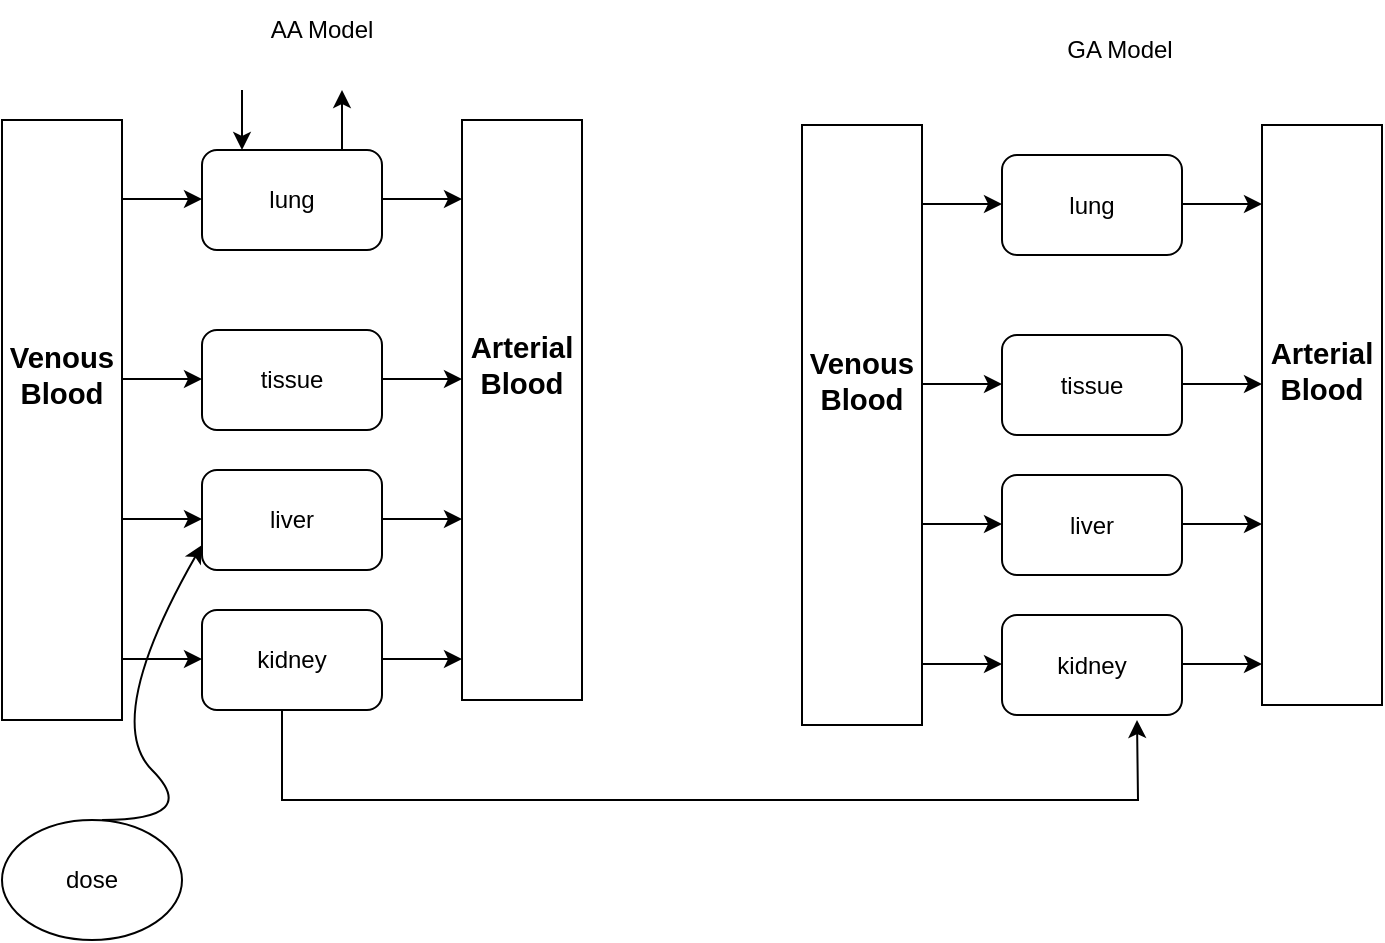 <mxfile version="26.2.5">
  <diagram name="Page-1" id="WS-4GEM7qoWffYfh2LSq">
    <mxGraphModel dx="936" dy="530" grid="1" gridSize="10" guides="1" tooltips="1" connect="1" arrows="1" fold="1" page="1" pageScale="1" pageWidth="827" pageHeight="1169" math="0" shadow="0">
      <root>
        <mxCell id="0" />
        <mxCell id="1" parent="0" />
        <mxCell id="SP28HXOPN2kFX7QAPuQ9-1" value="lung" style="rounded=1;whiteSpace=wrap;html=1;" vertex="1" parent="1">
          <mxGeometry x="130" y="85" width="90" height="50" as="geometry" />
        </mxCell>
        <mxCell id="SP28HXOPN2kFX7QAPuQ9-2" value="tissue" style="rounded=1;whiteSpace=wrap;html=1;" vertex="1" parent="1">
          <mxGeometry x="130" y="175" width="90" height="50" as="geometry" />
        </mxCell>
        <mxCell id="SP28HXOPN2kFX7QAPuQ9-3" value="liver" style="rounded=1;whiteSpace=wrap;html=1;" vertex="1" parent="1">
          <mxGeometry x="130" y="245" width="90" height="50" as="geometry" />
        </mxCell>
        <mxCell id="SP28HXOPN2kFX7QAPuQ9-4" value="kidney" style="rounded=1;whiteSpace=wrap;html=1;" vertex="1" parent="1">
          <mxGeometry x="130" y="315" width="90" height="50" as="geometry" />
        </mxCell>
        <mxCell id="SP28HXOPN2kFX7QAPuQ9-5" value="&#xa;&#xa;&#xa;&lt;p style=&quot;language:nb-NO;margin-top:0pt;margin-bottom:0pt;margin-left:0in;&#xa;text-align:center;direction:ltr;unicode-bidi:embed;mso-line-break-override:&#xa;none;word-break:normal;punctuation-wrap:hanging&quot;&gt;&lt;span style=&quot;font-size:11.0pt;&#xa;font-family:Aptos;mso-ascii-font-family:Aptos;mso-fareast-font-family:+mn-ea;&#xa;mso-bidi-font-family:+mn-cs;mso-ascii-theme-font:minor-latin;mso-fareast-theme-font:&#xa;minor-fareast;mso-bidi-theme-font:minor-bidi;color:black;mso-color-index:13;&#xa;mso-font-kerning:12.0pt;language:en-US;font-weight:bold;mso-style-textfill-type:&#xa;solid;mso-style-textfill-fill-themecolor:dark1;mso-style-textfill-fill-color:&#xa;black;mso-style-textfill-fill-alpha:100.0%&quot;&gt;Venous Blood&lt;/span&gt;&lt;/p&gt;&#xa;&#xa;&#xa;&#xa;&#xa;&#xa;" style="rounded=0;whiteSpace=wrap;html=1;" vertex="1" parent="1">
          <mxGeometry x="30" y="70" width="60" height="300" as="geometry" />
        </mxCell>
        <mxCell id="SP28HXOPN2kFX7QAPuQ9-7" value="&#xa;&#xa;&#xa;&lt;p style=&quot;language:nb-NO;margin-top:0pt;margin-bottom:0pt;margin-left:0in;&#xa;text-align:center;direction:ltr;unicode-bidi:embed;mso-line-break-override:&#xa;none;word-break:normal;punctuation-wrap:hanging&quot;&gt;&lt;span style=&quot;font-size:11.0pt;&#xa;font-family:Aptos;mso-ascii-font-family:Aptos;mso-fareast-font-family:+mn-ea;&#xa;mso-bidi-font-family:+mn-cs;mso-ascii-theme-font:minor-latin;mso-fareast-theme-font:&#xa;minor-fareast;mso-bidi-theme-font:minor-bidi;color:black;mso-color-index:13;&#xa;mso-font-kerning:12.0pt;language:en-US;font-weight:bold;mso-style-textfill-type:&#xa;solid;mso-style-textfill-fill-themecolor:dark1;mso-style-textfill-fill-color:&#xa;black;mso-style-textfill-fill-alpha:100.0%&quot;&gt;Arterial Blood&lt;/span&gt;&lt;/p&gt;&#xa;&#xa;&#xa;&#xa;&#xa;&#xa;" style="rounded=0;whiteSpace=wrap;html=1;" vertex="1" parent="1">
          <mxGeometry x="260" y="70" width="60" height="290" as="geometry" />
        </mxCell>
        <mxCell id="SP28HXOPN2kFX7QAPuQ9-14" value="" style="endArrow=classic;html=1;rounded=0;" edge="1" parent="1">
          <mxGeometry width="50" height="50" relative="1" as="geometry">
            <mxPoint x="90" y="109.5" as="sourcePoint" />
            <mxPoint x="130" y="109.5" as="targetPoint" />
          </mxGeometry>
        </mxCell>
        <mxCell id="SP28HXOPN2kFX7QAPuQ9-15" value="" style="endArrow=classic;html=1;rounded=0;" edge="1" parent="1">
          <mxGeometry width="50" height="50" relative="1" as="geometry">
            <mxPoint x="90" y="199.5" as="sourcePoint" />
            <mxPoint x="130" y="199.5" as="targetPoint" />
          </mxGeometry>
        </mxCell>
        <mxCell id="SP28HXOPN2kFX7QAPuQ9-16" value="" style="endArrow=classic;html=1;rounded=0;" edge="1" parent="1">
          <mxGeometry width="50" height="50" relative="1" as="geometry">
            <mxPoint x="90" y="269.5" as="sourcePoint" />
            <mxPoint x="130" y="269.5" as="targetPoint" />
          </mxGeometry>
        </mxCell>
        <mxCell id="SP28HXOPN2kFX7QAPuQ9-17" value="" style="endArrow=classic;html=1;rounded=0;" edge="1" parent="1">
          <mxGeometry width="50" height="50" relative="1" as="geometry">
            <mxPoint x="90" y="339.5" as="sourcePoint" />
            <mxPoint x="130" y="339.5" as="targetPoint" />
          </mxGeometry>
        </mxCell>
        <mxCell id="SP28HXOPN2kFX7QAPuQ9-18" value="" style="endArrow=classic;html=1;rounded=0;" edge="1" parent="1">
          <mxGeometry width="50" height="50" relative="1" as="geometry">
            <mxPoint x="220" y="109.5" as="sourcePoint" />
            <mxPoint x="260" y="109.5" as="targetPoint" />
          </mxGeometry>
        </mxCell>
        <mxCell id="SP28HXOPN2kFX7QAPuQ9-19" value="" style="endArrow=classic;html=1;rounded=0;" edge="1" parent="1">
          <mxGeometry width="50" height="50" relative="1" as="geometry">
            <mxPoint x="220" y="199.5" as="sourcePoint" />
            <mxPoint x="260" y="199.5" as="targetPoint" />
          </mxGeometry>
        </mxCell>
        <mxCell id="SP28HXOPN2kFX7QAPuQ9-20" value="" style="endArrow=classic;html=1;rounded=0;" edge="1" parent="1">
          <mxGeometry width="50" height="50" relative="1" as="geometry">
            <mxPoint x="220" y="339.5" as="sourcePoint" />
            <mxPoint x="260" y="339.5" as="targetPoint" />
          </mxGeometry>
        </mxCell>
        <mxCell id="SP28HXOPN2kFX7QAPuQ9-21" value="" style="endArrow=classic;html=1;rounded=0;" edge="1" parent="1">
          <mxGeometry width="50" height="50" relative="1" as="geometry">
            <mxPoint x="220" y="269.5" as="sourcePoint" />
            <mxPoint x="260" y="269.5" as="targetPoint" />
          </mxGeometry>
        </mxCell>
        <mxCell id="SP28HXOPN2kFX7QAPuQ9-22" value="" style="endArrow=classic;html=1;rounded=0;" edge="1" parent="1">
          <mxGeometry width="50" height="50" relative="1" as="geometry">
            <mxPoint x="200" y="85" as="sourcePoint" />
            <mxPoint x="200" y="55" as="targetPoint" />
          </mxGeometry>
        </mxCell>
        <mxCell id="SP28HXOPN2kFX7QAPuQ9-23" value="" style="endArrow=classic;html=1;rounded=0;" edge="1" parent="1">
          <mxGeometry width="50" height="50" relative="1" as="geometry">
            <mxPoint x="150" y="55" as="sourcePoint" />
            <mxPoint x="150" y="85" as="targetPoint" />
          </mxGeometry>
        </mxCell>
        <mxCell id="SP28HXOPN2kFX7QAPuQ9-24" value="lung" style="rounded=1;whiteSpace=wrap;html=1;" vertex="1" parent="1">
          <mxGeometry x="530" y="87.5" width="90" height="50" as="geometry" />
        </mxCell>
        <mxCell id="SP28HXOPN2kFX7QAPuQ9-25" value="tissue" style="rounded=1;whiteSpace=wrap;html=1;" vertex="1" parent="1">
          <mxGeometry x="530" y="177.5" width="90" height="50" as="geometry" />
        </mxCell>
        <mxCell id="SP28HXOPN2kFX7QAPuQ9-26" value="liver" style="rounded=1;whiteSpace=wrap;html=1;" vertex="1" parent="1">
          <mxGeometry x="530" y="247.5" width="90" height="50" as="geometry" />
        </mxCell>
        <mxCell id="SP28HXOPN2kFX7QAPuQ9-27" value="kidney" style="rounded=1;whiteSpace=wrap;html=1;" vertex="1" parent="1">
          <mxGeometry x="530" y="317.5" width="90" height="50" as="geometry" />
        </mxCell>
        <mxCell id="SP28HXOPN2kFX7QAPuQ9-28" value="&#xa;&#xa;&#xa;&lt;p style=&quot;language:nb-NO;margin-top:0pt;margin-bottom:0pt;margin-left:0in;&#xa;text-align:center;direction:ltr;unicode-bidi:embed;mso-line-break-override:&#xa;none;word-break:normal;punctuation-wrap:hanging&quot;&gt;&lt;span style=&quot;font-size:11.0pt;&#xa;font-family:Aptos;mso-ascii-font-family:Aptos;mso-fareast-font-family:+mn-ea;&#xa;mso-bidi-font-family:+mn-cs;mso-ascii-theme-font:minor-latin;mso-fareast-theme-font:&#xa;minor-fareast;mso-bidi-theme-font:minor-bidi;color:black;mso-color-index:13;&#xa;mso-font-kerning:12.0pt;language:en-US;font-weight:bold;mso-style-textfill-type:&#xa;solid;mso-style-textfill-fill-themecolor:dark1;mso-style-textfill-fill-color:&#xa;black;mso-style-textfill-fill-alpha:100.0%&quot;&gt;Venous Blood&lt;/span&gt;&lt;/p&gt;&#xa;&#xa;&#xa;&#xa;&#xa;&#xa;" style="rounded=0;whiteSpace=wrap;html=1;" vertex="1" parent="1">
          <mxGeometry x="430" y="72.5" width="60" height="300" as="geometry" />
        </mxCell>
        <mxCell id="SP28HXOPN2kFX7QAPuQ9-29" value="&#xa;&#xa;&#xa;&lt;p style=&quot;language:nb-NO;margin-top:0pt;margin-bottom:0pt;margin-left:0in;&#xa;text-align:center;direction:ltr;unicode-bidi:embed;mso-line-break-override:&#xa;none;word-break:normal;punctuation-wrap:hanging&quot;&gt;&lt;span style=&quot;font-size:11.0pt;&#xa;font-family:Aptos;mso-ascii-font-family:Aptos;mso-fareast-font-family:+mn-ea;&#xa;mso-bidi-font-family:+mn-cs;mso-ascii-theme-font:minor-latin;mso-fareast-theme-font:&#xa;minor-fareast;mso-bidi-theme-font:minor-bidi;color:black;mso-color-index:13;&#xa;mso-font-kerning:12.0pt;language:en-US;font-weight:bold;mso-style-textfill-type:&#xa;solid;mso-style-textfill-fill-themecolor:dark1;mso-style-textfill-fill-color:&#xa;black;mso-style-textfill-fill-alpha:100.0%&quot;&gt;Arterial Blood&lt;/span&gt;&lt;/p&gt;&#xa;&#xa;&#xa;&#xa;&#xa;&#xa;" style="rounded=0;whiteSpace=wrap;html=1;" vertex="1" parent="1">
          <mxGeometry x="660" y="72.5" width="60" height="290" as="geometry" />
        </mxCell>
        <mxCell id="SP28HXOPN2kFX7QAPuQ9-30" value="" style="endArrow=classic;html=1;rounded=0;" edge="1" parent="1">
          <mxGeometry width="50" height="50" relative="1" as="geometry">
            <mxPoint x="490" y="112" as="sourcePoint" />
            <mxPoint x="530" y="112" as="targetPoint" />
          </mxGeometry>
        </mxCell>
        <mxCell id="SP28HXOPN2kFX7QAPuQ9-31" value="" style="endArrow=classic;html=1;rounded=0;" edge="1" parent="1">
          <mxGeometry width="50" height="50" relative="1" as="geometry">
            <mxPoint x="490" y="202" as="sourcePoint" />
            <mxPoint x="530" y="202" as="targetPoint" />
          </mxGeometry>
        </mxCell>
        <mxCell id="SP28HXOPN2kFX7QAPuQ9-32" value="" style="endArrow=classic;html=1;rounded=0;" edge="1" parent="1">
          <mxGeometry width="50" height="50" relative="1" as="geometry">
            <mxPoint x="490" y="272" as="sourcePoint" />
            <mxPoint x="530" y="272" as="targetPoint" />
          </mxGeometry>
        </mxCell>
        <mxCell id="SP28HXOPN2kFX7QAPuQ9-33" value="" style="endArrow=classic;html=1;rounded=0;" edge="1" parent="1">
          <mxGeometry width="50" height="50" relative="1" as="geometry">
            <mxPoint x="490" y="342" as="sourcePoint" />
            <mxPoint x="530" y="342" as="targetPoint" />
          </mxGeometry>
        </mxCell>
        <mxCell id="SP28HXOPN2kFX7QAPuQ9-34" value="" style="endArrow=classic;html=1;rounded=0;" edge="1" parent="1">
          <mxGeometry width="50" height="50" relative="1" as="geometry">
            <mxPoint x="620" y="112" as="sourcePoint" />
            <mxPoint x="660" y="112" as="targetPoint" />
          </mxGeometry>
        </mxCell>
        <mxCell id="SP28HXOPN2kFX7QAPuQ9-35" value="" style="endArrow=classic;html=1;rounded=0;" edge="1" parent="1">
          <mxGeometry width="50" height="50" relative="1" as="geometry">
            <mxPoint x="620" y="202" as="sourcePoint" />
            <mxPoint x="660" y="202" as="targetPoint" />
          </mxGeometry>
        </mxCell>
        <mxCell id="SP28HXOPN2kFX7QAPuQ9-36" value="" style="endArrow=classic;html=1;rounded=0;" edge="1" parent="1">
          <mxGeometry width="50" height="50" relative="1" as="geometry">
            <mxPoint x="620" y="342" as="sourcePoint" />
            <mxPoint x="660" y="342" as="targetPoint" />
          </mxGeometry>
        </mxCell>
        <mxCell id="SP28HXOPN2kFX7QAPuQ9-37" value="" style="endArrow=classic;html=1;rounded=0;" edge="1" parent="1">
          <mxGeometry width="50" height="50" relative="1" as="geometry">
            <mxPoint x="620" y="272" as="sourcePoint" />
            <mxPoint x="660" y="272" as="targetPoint" />
          </mxGeometry>
        </mxCell>
        <mxCell id="SP28HXOPN2kFX7QAPuQ9-40" value="AA Model" style="text;strokeColor=none;align=center;fillColor=none;html=1;verticalAlign=middle;whiteSpace=wrap;rounded=0;" vertex="1" parent="1">
          <mxGeometry x="160" y="10" width="60" height="30" as="geometry" />
        </mxCell>
        <mxCell id="SP28HXOPN2kFX7QAPuQ9-41" value="GA Model" style="text;strokeColor=none;align=center;fillColor=none;html=1;verticalAlign=middle;whiteSpace=wrap;rounded=0;" vertex="1" parent="1">
          <mxGeometry x="559" y="20" width="60" height="30" as="geometry" />
        </mxCell>
        <mxCell id="SP28HXOPN2kFX7QAPuQ9-42" value="dose" style="ellipse;whiteSpace=wrap;html=1;" vertex="1" parent="1">
          <mxGeometry x="30" y="420" width="90" height="60" as="geometry" />
        </mxCell>
        <mxCell id="SP28HXOPN2kFX7QAPuQ9-43" value="" style="curved=1;endArrow=classic;html=1;rounded=0;entryX=0;entryY=0.75;entryDx=0;entryDy=0;" edge="1" parent="1" target="SP28HXOPN2kFX7QAPuQ9-3">
          <mxGeometry width="50" height="50" relative="1" as="geometry">
            <mxPoint x="80" y="420" as="sourcePoint" />
            <mxPoint x="130" y="370" as="targetPoint" />
            <Array as="points">
              <mxPoint x="130" y="420" />
              <mxPoint x="80" y="370" />
            </Array>
          </mxGeometry>
        </mxCell>
        <mxCell id="SP28HXOPN2kFX7QAPuQ9-44" value="" style="endArrow=classic;html=1;rounded=0;exitX=0.25;exitY=1;exitDx=0;exitDy=0;" edge="1" parent="1">
          <mxGeometry width="50" height="50" relative="1" as="geometry">
            <mxPoint x="170" y="365" as="sourcePoint" />
            <mxPoint x="597.5" y="370" as="targetPoint" />
            <Array as="points">
              <mxPoint x="170" y="410" />
              <mxPoint x="598" y="410" />
            </Array>
          </mxGeometry>
        </mxCell>
      </root>
    </mxGraphModel>
  </diagram>
</mxfile>
